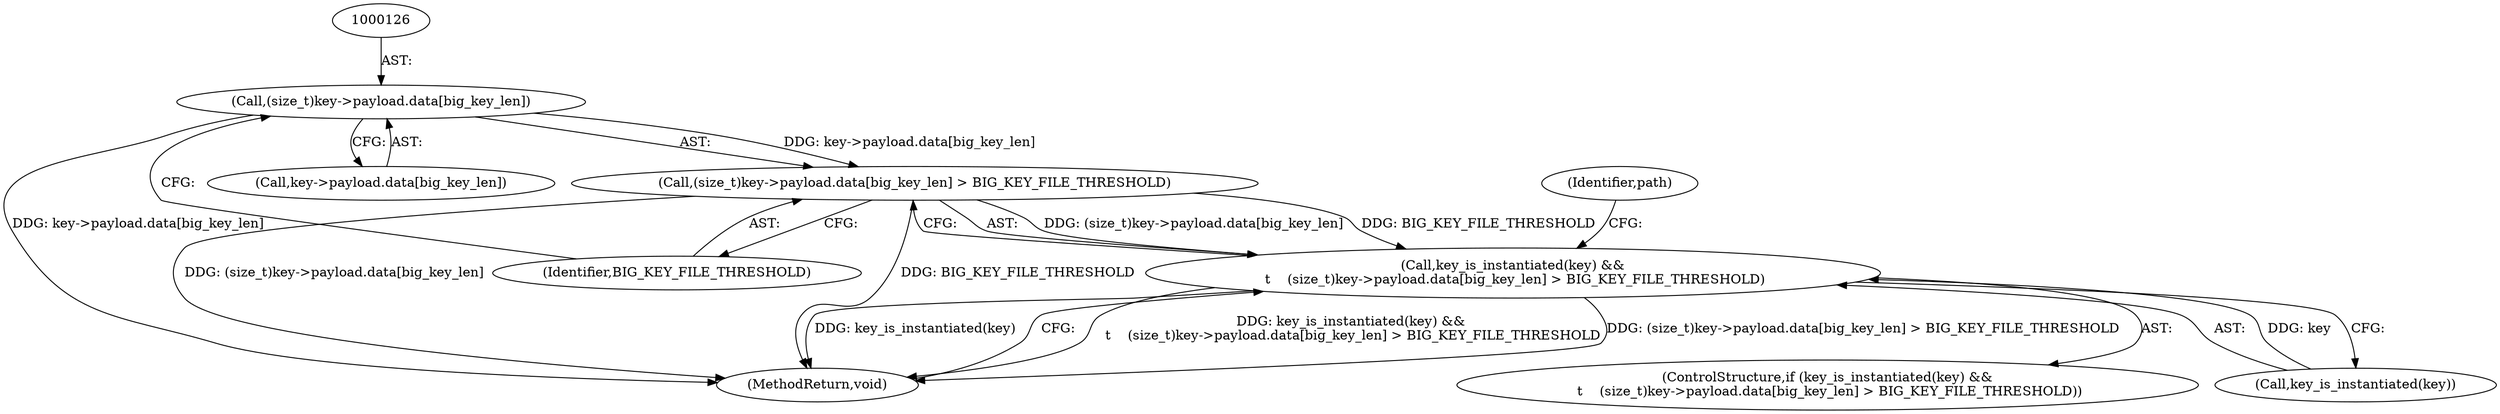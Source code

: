 digraph "0_linux_363b02dab09b3226f3bd1420dad9c72b79a42a76_1@pointer" {
"1000125" [label="(Call,(size_t)key->payload.data[big_key_len])"];
"1000124" [label="(Call,(size_t)key->payload.data[big_key_len] > BIG_KEY_FILE_THRESHOLD)"];
"1000121" [label="(Call,key_is_instantiated(key) &&\n \t    (size_t)key->payload.data[big_key_len] > BIG_KEY_FILE_THRESHOLD)"];
"1000136" [label="(Identifier,path)"];
"1000120" [label="(ControlStructure,if (key_is_instantiated(key) &&\n \t    (size_t)key->payload.data[big_key_len] > BIG_KEY_FILE_THRESHOLD))"];
"1000134" [label="(Identifier,BIG_KEY_FILE_THRESHOLD)"];
"1000127" [label="(Call,key->payload.data[big_key_len])"];
"1000122" [label="(Call,key_is_instantiated(key))"];
"1000125" [label="(Call,(size_t)key->payload.data[big_key_len])"];
"1000124" [label="(Call,(size_t)key->payload.data[big_key_len] > BIG_KEY_FILE_THRESHOLD)"];
"1000138" [label="(MethodReturn,void)"];
"1000121" [label="(Call,key_is_instantiated(key) &&\n \t    (size_t)key->payload.data[big_key_len] > BIG_KEY_FILE_THRESHOLD)"];
"1000125" -> "1000124"  [label="AST: "];
"1000125" -> "1000127"  [label="CFG: "];
"1000126" -> "1000125"  [label="AST: "];
"1000127" -> "1000125"  [label="AST: "];
"1000134" -> "1000125"  [label="CFG: "];
"1000125" -> "1000138"  [label="DDG: key->payload.data[big_key_len]"];
"1000125" -> "1000124"  [label="DDG: key->payload.data[big_key_len]"];
"1000124" -> "1000121"  [label="AST: "];
"1000124" -> "1000134"  [label="CFG: "];
"1000134" -> "1000124"  [label="AST: "];
"1000121" -> "1000124"  [label="CFG: "];
"1000124" -> "1000138"  [label="DDG: (size_t)key->payload.data[big_key_len]"];
"1000124" -> "1000138"  [label="DDG: BIG_KEY_FILE_THRESHOLD"];
"1000124" -> "1000121"  [label="DDG: (size_t)key->payload.data[big_key_len]"];
"1000124" -> "1000121"  [label="DDG: BIG_KEY_FILE_THRESHOLD"];
"1000121" -> "1000120"  [label="AST: "];
"1000121" -> "1000122"  [label="CFG: "];
"1000122" -> "1000121"  [label="AST: "];
"1000136" -> "1000121"  [label="CFG: "];
"1000138" -> "1000121"  [label="CFG: "];
"1000121" -> "1000138"  [label="DDG: key_is_instantiated(key) &&\n \t    (size_t)key->payload.data[big_key_len] > BIG_KEY_FILE_THRESHOLD"];
"1000121" -> "1000138"  [label="DDG: (size_t)key->payload.data[big_key_len] > BIG_KEY_FILE_THRESHOLD"];
"1000121" -> "1000138"  [label="DDG: key_is_instantiated(key)"];
"1000122" -> "1000121"  [label="DDG: key"];
}
